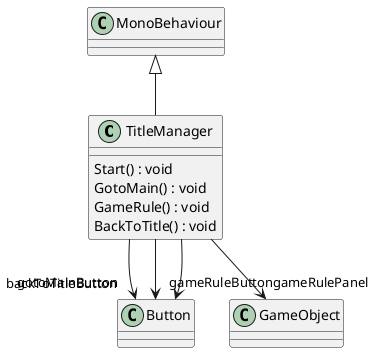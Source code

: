 @startuml
class TitleManager {
    Start() : void
    GotoMain() : void
    GameRule() : void
    BackToTitle() : void
}
MonoBehaviour <|-- TitleManager
TitleManager --> "gotoMainButton" Button
TitleManager --> "gameRuleButton" Button
TitleManager --> "backToTitleButton" Button
TitleManager --> "gameRulePanel" GameObject
@enduml
